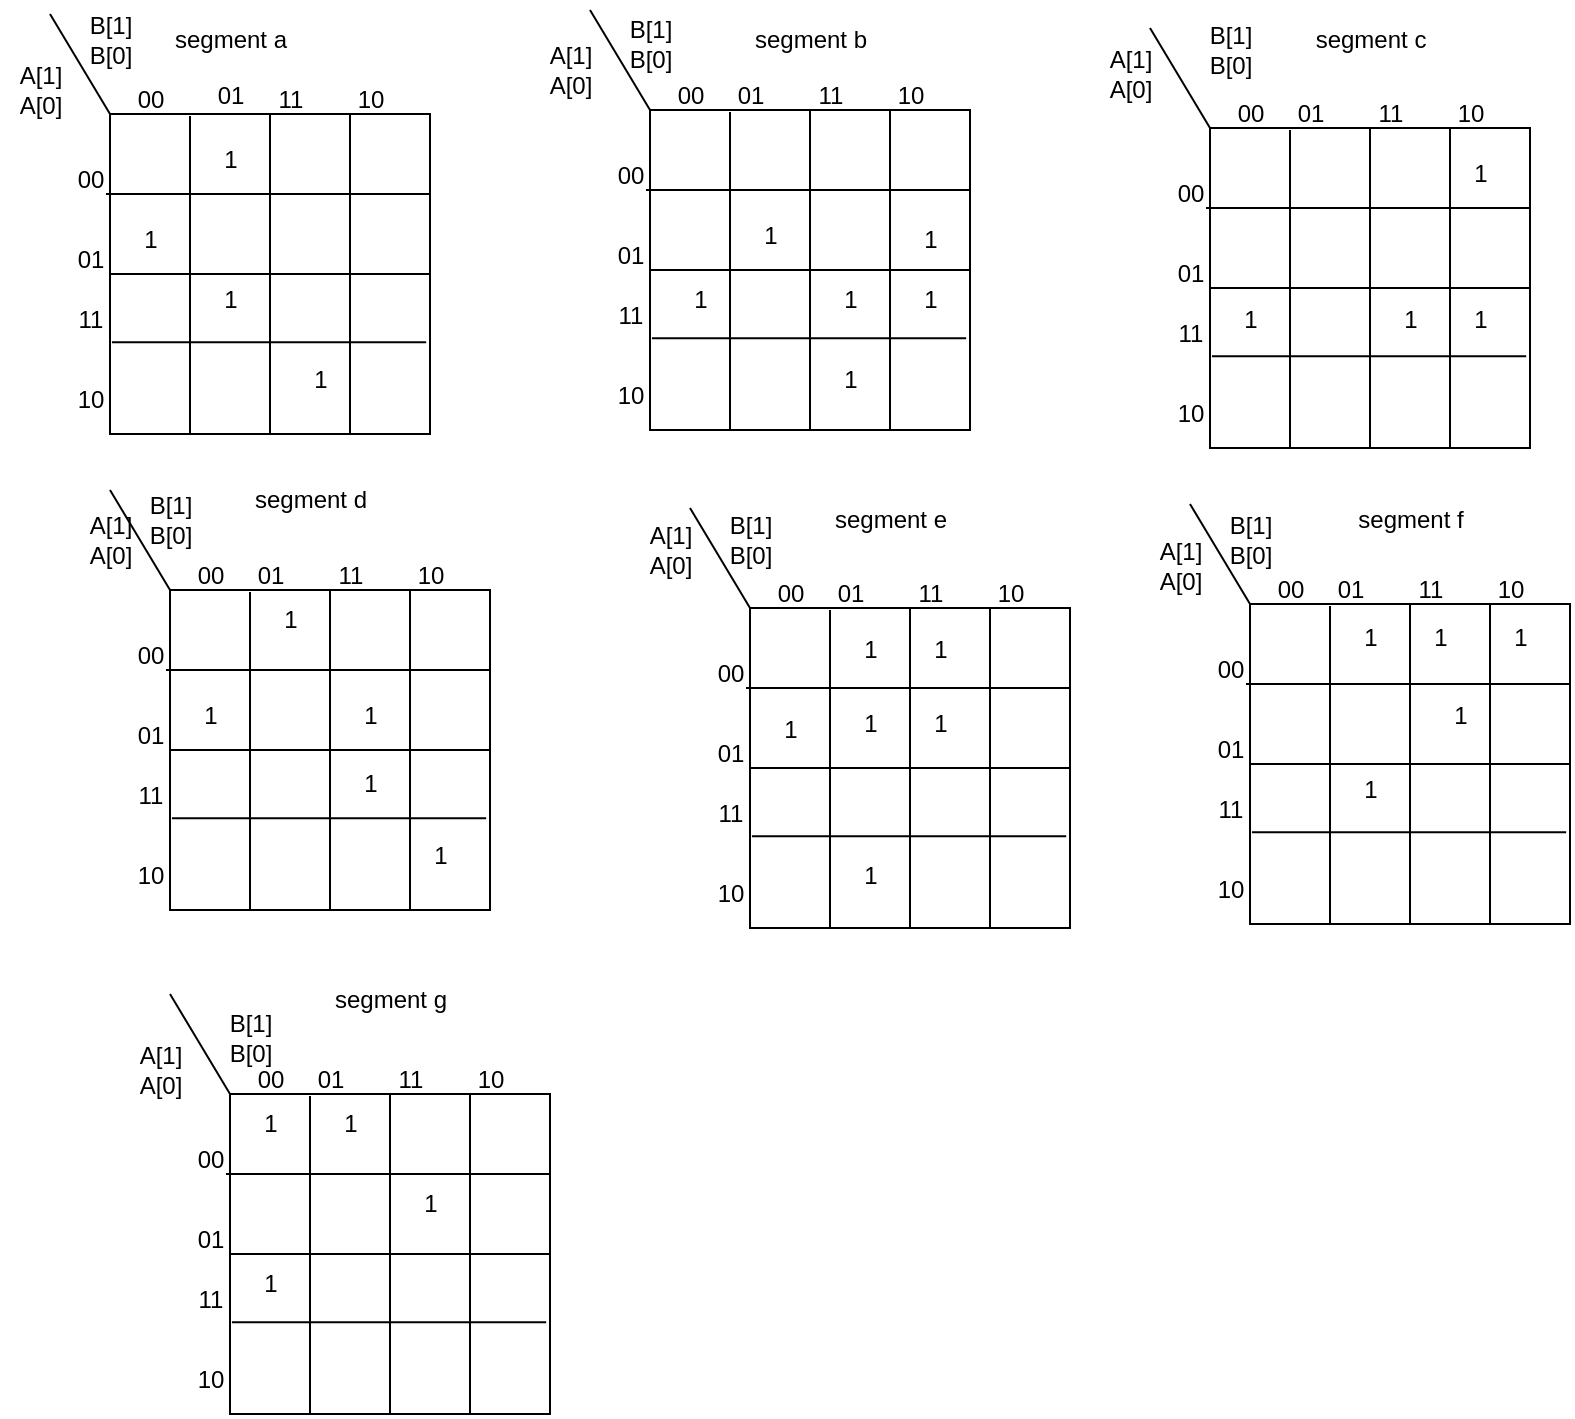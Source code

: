 <mxfile version="26.0.16">
  <diagram name="Page-1" id="uia0H3ehmADb5V8uRqok">
    <mxGraphModel grid="1" page="1" gridSize="10" guides="1" tooltips="1" connect="1" arrows="1" fold="1" pageScale="1" pageWidth="850" pageHeight="1100" math="0" shadow="0">
      <root>
        <mxCell id="0" />
        <mxCell id="1" parent="0" />
        <mxCell id="_Uz8rMzAMLqi7l_KZJHt-1" value="" style="whiteSpace=wrap;html=1;aspect=fixed;" vertex="1" parent="1">
          <mxGeometry x="70" y="80" width="160" height="160" as="geometry" />
        </mxCell>
        <mxCell id="_Uz8rMzAMLqi7l_KZJHt-2" value="00" style="text;html=1;align=center;verticalAlign=middle;resizable=0;points=[];autosize=1;strokeColor=none;fillColor=none;" vertex="1" parent="1">
          <mxGeometry x="70" y="58" width="40" height="30" as="geometry" />
        </mxCell>
        <mxCell id="_Uz8rMzAMLqi7l_KZJHt-3" value="01" style="text;html=1;align=center;verticalAlign=middle;resizable=0;points=[];autosize=1;strokeColor=none;fillColor=none;" vertex="1" parent="1">
          <mxGeometry x="110" y="56" width="40" height="30" as="geometry" />
        </mxCell>
        <mxCell id="_Uz8rMzAMLqi7l_KZJHt-4" value="11" style="text;html=1;align=center;verticalAlign=middle;resizable=0;points=[];autosize=1;strokeColor=none;fillColor=none;" vertex="1" parent="1">
          <mxGeometry x="140" y="58" width="40" height="30" as="geometry" />
        </mxCell>
        <mxCell id="_Uz8rMzAMLqi7l_KZJHt-5" value="10" style="text;html=1;align=center;verticalAlign=middle;resizable=0;points=[];autosize=1;strokeColor=none;fillColor=none;" vertex="1" parent="1">
          <mxGeometry x="180" y="58" width="40" height="30" as="geometry" />
        </mxCell>
        <mxCell id="_Uz8rMzAMLqi7l_KZJHt-6" value="00" style="text;html=1;align=center;verticalAlign=middle;resizable=0;points=[];autosize=1;strokeColor=none;fillColor=none;" vertex="1" parent="1">
          <mxGeometry x="40" y="98" width="40" height="30" as="geometry" />
        </mxCell>
        <mxCell id="_Uz8rMzAMLqi7l_KZJHt-7" value="01" style="text;html=1;align=center;verticalAlign=middle;resizable=0;points=[];autosize=1;strokeColor=none;fillColor=none;" vertex="1" parent="1">
          <mxGeometry x="40" y="138" width="40" height="30" as="geometry" />
        </mxCell>
        <mxCell id="_Uz8rMzAMLqi7l_KZJHt-8" value="11" style="text;html=1;align=center;verticalAlign=middle;resizable=0;points=[];autosize=1;strokeColor=none;fillColor=none;" vertex="1" parent="1">
          <mxGeometry x="40" y="168" width="40" height="30" as="geometry" />
        </mxCell>
        <mxCell id="_Uz8rMzAMLqi7l_KZJHt-9" value="10" style="text;html=1;align=center;verticalAlign=middle;resizable=0;points=[];autosize=1;strokeColor=none;fillColor=none;" vertex="1" parent="1">
          <mxGeometry x="40" y="208" width="40" height="30" as="geometry" />
        </mxCell>
        <mxCell id="_Uz8rMzAMLqi7l_KZJHt-10" value="" style="endArrow=none;html=1;strokeWidth=1;rounded=0;fontFamily=Helvetica;fontSize=12;fontColor=default;fontStyle=1;" edge="1" parent="1">
          <mxGeometry width="100" relative="1" as="geometry">
            <mxPoint x="68" y="120" as="sourcePoint" />
            <mxPoint x="230" y="120" as="targetPoint" />
          </mxGeometry>
        </mxCell>
        <mxCell id="_Uz8rMzAMLqi7l_KZJHt-11" value="" style="endArrow=none;html=1;strokeWidth=1;rounded=0;fontFamily=Helvetica;fontSize=12;fontColor=default;fontStyle=1;exitX=0.75;exitY=0.733;exitDx=0;exitDy=0;exitPerimeter=0;" edge="1" parent="1" source="_Uz8rMzAMLqi7l_KZJHt-7">
          <mxGeometry width="100" relative="1" as="geometry">
            <mxPoint x="140" y="165" as="sourcePoint" />
            <mxPoint x="230" y="160" as="targetPoint" />
          </mxGeometry>
        </mxCell>
        <mxCell id="_Uz8rMzAMLqi7l_KZJHt-12" value="" style="endArrow=none;html=1;strokeWidth=1;rounded=0;fontFamily=Helvetica;fontSize=12;fontColor=default;fontStyle=1;exitX=0.006;exitY=0.713;exitDx=0;exitDy=0;exitPerimeter=0;entryX=0.988;entryY=0.713;entryDx=0;entryDy=0;entryPerimeter=0;" edge="1" parent="1" source="_Uz8rMzAMLqi7l_KZJHt-1" target="_Uz8rMzAMLqi7l_KZJHt-1">
          <mxGeometry width="100" relative="1" as="geometry">
            <mxPoint x="150" y="175" as="sourcePoint" />
            <mxPoint x="665" y="173" as="targetPoint" />
          </mxGeometry>
        </mxCell>
        <mxCell id="_Uz8rMzAMLqi7l_KZJHt-13" value="" style="endArrow=none;html=1;strokeWidth=1;rounded=0;fontFamily=Helvetica;fontSize=12;fontColor=default;fontStyle=1;entryX=0.25;entryY=1;entryDx=0;entryDy=0;" edge="1" parent="1" target="_Uz8rMzAMLqi7l_KZJHt-1">
          <mxGeometry width="100" relative="1" as="geometry">
            <mxPoint x="110" y="81" as="sourcePoint" />
            <mxPoint x="675" y="183" as="targetPoint" />
          </mxGeometry>
        </mxCell>
        <mxCell id="_Uz8rMzAMLqi7l_KZJHt-14" value="" style="endArrow=none;html=1;strokeWidth=1;rounded=0;fontFamily=Helvetica;fontSize=12;fontColor=default;fontStyle=1;entryX=0.5;entryY=1;entryDx=0;entryDy=0;" edge="1" parent="1" target="_Uz8rMzAMLqi7l_KZJHt-1">
          <mxGeometry width="100" relative="1" as="geometry">
            <mxPoint x="150" y="80" as="sourcePoint" />
            <mxPoint x="685" y="193" as="targetPoint" />
          </mxGeometry>
        </mxCell>
        <mxCell id="_Uz8rMzAMLqi7l_KZJHt-15" value="" style="endArrow=none;html=1;strokeWidth=1;rounded=0;fontFamily=Helvetica;fontSize=12;fontColor=default;fontStyle=1;entryX=0.75;entryY=1;entryDx=0;entryDy=0;" edge="1" parent="1" target="_Uz8rMzAMLqi7l_KZJHt-1">
          <mxGeometry width="100" relative="1" as="geometry">
            <mxPoint x="190" y="80" as="sourcePoint" />
            <mxPoint x="695" y="203" as="targetPoint" />
          </mxGeometry>
        </mxCell>
        <mxCell id="_Uz8rMzAMLqi7l_KZJHt-16" value="" style="endArrow=none;html=1;strokeWidth=1;rounded=0;fontFamily=Helvetica;fontSize=12;fontColor=default;fontStyle=1;" edge="1" parent="1">
          <mxGeometry width="100" relative="1" as="geometry">
            <mxPoint x="40" y="30" as="sourcePoint" />
            <mxPoint x="70" y="80" as="targetPoint" />
          </mxGeometry>
        </mxCell>
        <mxCell id="_Uz8rMzAMLqi7l_KZJHt-17" value="A[1]&lt;div&gt;A[0]&lt;/div&gt;" style="text;html=1;align=center;verticalAlign=middle;resizable=0;points=[];autosize=1;strokeColor=none;fillColor=none;" vertex="1" parent="1">
          <mxGeometry x="15" y="48" width="40" height="40" as="geometry" />
        </mxCell>
        <mxCell id="_Uz8rMzAMLqi7l_KZJHt-18" value="B[1]&lt;div&gt;B[0]&lt;/div&gt;" style="text;html=1;align=center;verticalAlign=middle;resizable=0;points=[];autosize=1;strokeColor=none;fillColor=none;" vertex="1" parent="1">
          <mxGeometry x="50" y="23" width="40" height="40" as="geometry" />
        </mxCell>
        <mxCell id="_Uz8rMzAMLqi7l_KZJHt-19" value="" style="whiteSpace=wrap;html=1;aspect=fixed;" vertex="1" parent="1">
          <mxGeometry x="340" y="78" width="160" height="160" as="geometry" />
        </mxCell>
        <mxCell id="_Uz8rMzAMLqi7l_KZJHt-20" value="00" style="text;html=1;align=center;verticalAlign=middle;resizable=0;points=[];autosize=1;strokeColor=none;fillColor=none;" vertex="1" parent="1">
          <mxGeometry x="340" y="56" width="40" height="30" as="geometry" />
        </mxCell>
        <mxCell id="_Uz8rMzAMLqi7l_KZJHt-21" value="01" style="text;html=1;align=center;verticalAlign=middle;resizable=0;points=[];autosize=1;strokeColor=none;fillColor=none;" vertex="1" parent="1">
          <mxGeometry x="370" y="56" width="40" height="30" as="geometry" />
        </mxCell>
        <mxCell id="_Uz8rMzAMLqi7l_KZJHt-22" value="11" style="text;html=1;align=center;verticalAlign=middle;resizable=0;points=[];autosize=1;strokeColor=none;fillColor=none;" vertex="1" parent="1">
          <mxGeometry x="410" y="56" width="40" height="30" as="geometry" />
        </mxCell>
        <mxCell id="_Uz8rMzAMLqi7l_KZJHt-23" value="10" style="text;html=1;align=center;verticalAlign=middle;resizable=0;points=[];autosize=1;strokeColor=none;fillColor=none;" vertex="1" parent="1">
          <mxGeometry x="450" y="56" width="40" height="30" as="geometry" />
        </mxCell>
        <mxCell id="_Uz8rMzAMLqi7l_KZJHt-24" value="00" style="text;html=1;align=center;verticalAlign=middle;resizable=0;points=[];autosize=1;strokeColor=none;fillColor=none;" vertex="1" parent="1">
          <mxGeometry x="310" y="96" width="40" height="30" as="geometry" />
        </mxCell>
        <mxCell id="_Uz8rMzAMLqi7l_KZJHt-25" value="01" style="text;html=1;align=center;verticalAlign=middle;resizable=0;points=[];autosize=1;strokeColor=none;fillColor=none;" vertex="1" parent="1">
          <mxGeometry x="310" y="136" width="40" height="30" as="geometry" />
        </mxCell>
        <mxCell id="_Uz8rMzAMLqi7l_KZJHt-26" value="11" style="text;html=1;align=center;verticalAlign=middle;resizable=0;points=[];autosize=1;strokeColor=none;fillColor=none;" vertex="1" parent="1">
          <mxGeometry x="310" y="166" width="40" height="30" as="geometry" />
        </mxCell>
        <mxCell id="_Uz8rMzAMLqi7l_KZJHt-27" value="10" style="text;html=1;align=center;verticalAlign=middle;resizable=0;points=[];autosize=1;strokeColor=none;fillColor=none;" vertex="1" parent="1">
          <mxGeometry x="310" y="206" width="40" height="30" as="geometry" />
        </mxCell>
        <mxCell id="_Uz8rMzAMLqi7l_KZJHt-28" value="" style="endArrow=none;html=1;strokeWidth=1;rounded=0;fontFamily=Helvetica;fontSize=12;fontColor=default;fontStyle=1;" edge="1" parent="1">
          <mxGeometry width="100" relative="1" as="geometry">
            <mxPoint x="338" y="118" as="sourcePoint" />
            <mxPoint x="500" y="118" as="targetPoint" />
          </mxGeometry>
        </mxCell>
        <mxCell id="_Uz8rMzAMLqi7l_KZJHt-29" value="" style="endArrow=none;html=1;strokeWidth=1;rounded=0;fontFamily=Helvetica;fontSize=12;fontColor=default;fontStyle=1;exitX=0.75;exitY=0.733;exitDx=0;exitDy=0;exitPerimeter=0;" edge="1" parent="1" source="_Uz8rMzAMLqi7l_KZJHt-25">
          <mxGeometry width="100" relative="1" as="geometry">
            <mxPoint x="410" y="163" as="sourcePoint" />
            <mxPoint x="500" y="158" as="targetPoint" />
          </mxGeometry>
        </mxCell>
        <mxCell id="_Uz8rMzAMLqi7l_KZJHt-30" value="" style="endArrow=none;html=1;strokeWidth=1;rounded=0;fontFamily=Helvetica;fontSize=12;fontColor=default;fontStyle=1;exitX=0.006;exitY=0.713;exitDx=0;exitDy=0;exitPerimeter=0;entryX=0.988;entryY=0.713;entryDx=0;entryDy=0;entryPerimeter=0;" edge="1" parent="1" source="_Uz8rMzAMLqi7l_KZJHt-19" target="_Uz8rMzAMLqi7l_KZJHt-19">
          <mxGeometry width="100" relative="1" as="geometry">
            <mxPoint x="420" y="173" as="sourcePoint" />
            <mxPoint x="935" y="171" as="targetPoint" />
          </mxGeometry>
        </mxCell>
        <mxCell id="_Uz8rMzAMLqi7l_KZJHt-31" value="" style="endArrow=none;html=1;strokeWidth=1;rounded=0;fontFamily=Helvetica;fontSize=12;fontColor=default;fontStyle=1;entryX=0.25;entryY=1;entryDx=0;entryDy=0;" edge="1" parent="1" target="_Uz8rMzAMLqi7l_KZJHt-19">
          <mxGeometry width="100" relative="1" as="geometry">
            <mxPoint x="380" y="79" as="sourcePoint" />
            <mxPoint x="945" y="181" as="targetPoint" />
          </mxGeometry>
        </mxCell>
        <mxCell id="_Uz8rMzAMLqi7l_KZJHt-32" value="" style="endArrow=none;html=1;strokeWidth=1;rounded=0;fontFamily=Helvetica;fontSize=12;fontColor=default;fontStyle=1;entryX=0.5;entryY=1;entryDx=0;entryDy=0;" edge="1" parent="1" target="_Uz8rMzAMLqi7l_KZJHt-19">
          <mxGeometry width="100" relative="1" as="geometry">
            <mxPoint x="420" y="78" as="sourcePoint" />
            <mxPoint x="955" y="191" as="targetPoint" />
          </mxGeometry>
        </mxCell>
        <mxCell id="_Uz8rMzAMLqi7l_KZJHt-33" value="" style="endArrow=none;html=1;strokeWidth=1;rounded=0;fontFamily=Helvetica;fontSize=12;fontColor=default;fontStyle=1;entryX=0.75;entryY=1;entryDx=0;entryDy=0;" edge="1" parent="1" target="_Uz8rMzAMLqi7l_KZJHt-19">
          <mxGeometry width="100" relative="1" as="geometry">
            <mxPoint x="460" y="78" as="sourcePoint" />
            <mxPoint x="965" y="201" as="targetPoint" />
          </mxGeometry>
        </mxCell>
        <mxCell id="_Uz8rMzAMLqi7l_KZJHt-34" value="" style="endArrow=none;html=1;strokeWidth=1;rounded=0;fontFamily=Helvetica;fontSize=12;fontColor=default;fontStyle=1;" edge="1" parent="1">
          <mxGeometry width="100" relative="1" as="geometry">
            <mxPoint x="310" y="28" as="sourcePoint" />
            <mxPoint x="340" y="78" as="targetPoint" />
          </mxGeometry>
        </mxCell>
        <mxCell id="_Uz8rMzAMLqi7l_KZJHt-37" value="" style="whiteSpace=wrap;html=1;aspect=fixed;" vertex="1" parent="1">
          <mxGeometry x="620" y="87" width="160" height="160" as="geometry" />
        </mxCell>
        <mxCell id="_Uz8rMzAMLqi7l_KZJHt-38" value="00" style="text;html=1;align=center;verticalAlign=middle;resizable=0;points=[];autosize=1;strokeColor=none;fillColor=none;" vertex="1" parent="1">
          <mxGeometry x="620" y="65" width="40" height="30" as="geometry" />
        </mxCell>
        <mxCell id="_Uz8rMzAMLqi7l_KZJHt-39" value="01" style="text;html=1;align=center;verticalAlign=middle;resizable=0;points=[];autosize=1;strokeColor=none;fillColor=none;" vertex="1" parent="1">
          <mxGeometry x="650" y="65" width="40" height="30" as="geometry" />
        </mxCell>
        <mxCell id="_Uz8rMzAMLqi7l_KZJHt-40" value="11" style="text;html=1;align=center;verticalAlign=middle;resizable=0;points=[];autosize=1;strokeColor=none;fillColor=none;" vertex="1" parent="1">
          <mxGeometry x="690" y="65" width="40" height="30" as="geometry" />
        </mxCell>
        <mxCell id="_Uz8rMzAMLqi7l_KZJHt-41" value="10" style="text;html=1;align=center;verticalAlign=middle;resizable=0;points=[];autosize=1;strokeColor=none;fillColor=none;" vertex="1" parent="1">
          <mxGeometry x="730" y="65" width="40" height="30" as="geometry" />
        </mxCell>
        <mxCell id="_Uz8rMzAMLqi7l_KZJHt-42" value="00" style="text;html=1;align=center;verticalAlign=middle;resizable=0;points=[];autosize=1;strokeColor=none;fillColor=none;" vertex="1" parent="1">
          <mxGeometry x="590" y="105" width="40" height="30" as="geometry" />
        </mxCell>
        <mxCell id="_Uz8rMzAMLqi7l_KZJHt-43" value="01" style="text;html=1;align=center;verticalAlign=middle;resizable=0;points=[];autosize=1;strokeColor=none;fillColor=none;" vertex="1" parent="1">
          <mxGeometry x="590" y="145" width="40" height="30" as="geometry" />
        </mxCell>
        <mxCell id="_Uz8rMzAMLqi7l_KZJHt-44" value="11" style="text;html=1;align=center;verticalAlign=middle;resizable=0;points=[];autosize=1;strokeColor=none;fillColor=none;" vertex="1" parent="1">
          <mxGeometry x="590" y="175" width="40" height="30" as="geometry" />
        </mxCell>
        <mxCell id="_Uz8rMzAMLqi7l_KZJHt-45" value="10" style="text;html=1;align=center;verticalAlign=middle;resizable=0;points=[];autosize=1;strokeColor=none;fillColor=none;" vertex="1" parent="1">
          <mxGeometry x="590" y="215" width="40" height="30" as="geometry" />
        </mxCell>
        <mxCell id="_Uz8rMzAMLqi7l_KZJHt-46" value="" style="endArrow=none;html=1;strokeWidth=1;rounded=0;fontFamily=Helvetica;fontSize=12;fontColor=default;fontStyle=1;" edge="1" parent="1">
          <mxGeometry width="100" relative="1" as="geometry">
            <mxPoint x="618" y="127" as="sourcePoint" />
            <mxPoint x="780" y="127" as="targetPoint" />
          </mxGeometry>
        </mxCell>
        <mxCell id="_Uz8rMzAMLqi7l_KZJHt-47" value="" style="endArrow=none;html=1;strokeWidth=1;rounded=0;fontFamily=Helvetica;fontSize=12;fontColor=default;fontStyle=1;exitX=0.75;exitY=0.733;exitDx=0;exitDy=0;exitPerimeter=0;" edge="1" parent="1" source="_Uz8rMzAMLqi7l_KZJHt-43">
          <mxGeometry width="100" relative="1" as="geometry">
            <mxPoint x="690" y="172" as="sourcePoint" />
            <mxPoint x="780" y="167" as="targetPoint" />
          </mxGeometry>
        </mxCell>
        <mxCell id="_Uz8rMzAMLqi7l_KZJHt-48" value="" style="endArrow=none;html=1;strokeWidth=1;rounded=0;fontFamily=Helvetica;fontSize=12;fontColor=default;fontStyle=1;exitX=0.006;exitY=0.713;exitDx=0;exitDy=0;exitPerimeter=0;entryX=0.988;entryY=0.713;entryDx=0;entryDy=0;entryPerimeter=0;" edge="1" parent="1" source="_Uz8rMzAMLqi7l_KZJHt-37" target="_Uz8rMzAMLqi7l_KZJHt-37">
          <mxGeometry width="100" relative="1" as="geometry">
            <mxPoint x="700" y="182" as="sourcePoint" />
            <mxPoint x="1215" y="180" as="targetPoint" />
          </mxGeometry>
        </mxCell>
        <mxCell id="_Uz8rMzAMLqi7l_KZJHt-49" value="" style="endArrow=none;html=1;strokeWidth=1;rounded=0;fontFamily=Helvetica;fontSize=12;fontColor=default;fontStyle=1;entryX=0.25;entryY=1;entryDx=0;entryDy=0;" edge="1" parent="1" target="_Uz8rMzAMLqi7l_KZJHt-37">
          <mxGeometry width="100" relative="1" as="geometry">
            <mxPoint x="660" y="88" as="sourcePoint" />
            <mxPoint x="1225" y="190" as="targetPoint" />
          </mxGeometry>
        </mxCell>
        <mxCell id="_Uz8rMzAMLqi7l_KZJHt-50" value="" style="endArrow=none;html=1;strokeWidth=1;rounded=0;fontFamily=Helvetica;fontSize=12;fontColor=default;fontStyle=1;entryX=0.5;entryY=1;entryDx=0;entryDy=0;" edge="1" parent="1" target="_Uz8rMzAMLqi7l_KZJHt-37">
          <mxGeometry width="100" relative="1" as="geometry">
            <mxPoint x="700" y="87" as="sourcePoint" />
            <mxPoint x="1235" y="200" as="targetPoint" />
          </mxGeometry>
        </mxCell>
        <mxCell id="_Uz8rMzAMLqi7l_KZJHt-51" value="" style="endArrow=none;html=1;strokeWidth=1;rounded=0;fontFamily=Helvetica;fontSize=12;fontColor=default;fontStyle=1;entryX=0.75;entryY=1;entryDx=0;entryDy=0;" edge="1" parent="1" target="_Uz8rMzAMLqi7l_KZJHt-37">
          <mxGeometry width="100" relative="1" as="geometry">
            <mxPoint x="740" y="87" as="sourcePoint" />
            <mxPoint x="1245" y="210" as="targetPoint" />
          </mxGeometry>
        </mxCell>
        <mxCell id="_Uz8rMzAMLqi7l_KZJHt-52" value="" style="endArrow=none;html=1;strokeWidth=1;rounded=0;fontFamily=Helvetica;fontSize=12;fontColor=default;fontStyle=1;" edge="1" parent="1">
          <mxGeometry width="100" relative="1" as="geometry">
            <mxPoint x="590" y="37" as="sourcePoint" />
            <mxPoint x="620" y="87" as="targetPoint" />
          </mxGeometry>
        </mxCell>
        <mxCell id="_Uz8rMzAMLqi7l_KZJHt-55" value="" style="whiteSpace=wrap;html=1;aspect=fixed;" vertex="1" parent="1">
          <mxGeometry x="100" y="318" width="160" height="160" as="geometry" />
        </mxCell>
        <mxCell id="_Uz8rMzAMLqi7l_KZJHt-56" value="00" style="text;html=1;align=center;verticalAlign=middle;resizable=0;points=[];autosize=1;strokeColor=none;fillColor=none;" vertex="1" parent="1">
          <mxGeometry x="100" y="296" width="40" height="30" as="geometry" />
        </mxCell>
        <mxCell id="_Uz8rMzAMLqi7l_KZJHt-57" value="01" style="text;html=1;align=center;verticalAlign=middle;resizable=0;points=[];autosize=1;strokeColor=none;fillColor=none;" vertex="1" parent="1">
          <mxGeometry x="130" y="296" width="40" height="30" as="geometry" />
        </mxCell>
        <mxCell id="_Uz8rMzAMLqi7l_KZJHt-58" value="11" style="text;html=1;align=center;verticalAlign=middle;resizable=0;points=[];autosize=1;strokeColor=none;fillColor=none;" vertex="1" parent="1">
          <mxGeometry x="170" y="296" width="40" height="30" as="geometry" />
        </mxCell>
        <mxCell id="_Uz8rMzAMLqi7l_KZJHt-59" value="10" style="text;html=1;align=center;verticalAlign=middle;resizable=0;points=[];autosize=1;strokeColor=none;fillColor=none;" vertex="1" parent="1">
          <mxGeometry x="210" y="296" width="40" height="30" as="geometry" />
        </mxCell>
        <mxCell id="_Uz8rMzAMLqi7l_KZJHt-60" value="00" style="text;html=1;align=center;verticalAlign=middle;resizable=0;points=[];autosize=1;strokeColor=none;fillColor=none;" vertex="1" parent="1">
          <mxGeometry x="70" y="336" width="40" height="30" as="geometry" />
        </mxCell>
        <mxCell id="_Uz8rMzAMLqi7l_KZJHt-61" value="01" style="text;html=1;align=center;verticalAlign=middle;resizable=0;points=[];autosize=1;strokeColor=none;fillColor=none;" vertex="1" parent="1">
          <mxGeometry x="70" y="376" width="40" height="30" as="geometry" />
        </mxCell>
        <mxCell id="_Uz8rMzAMLqi7l_KZJHt-62" value="11" style="text;html=1;align=center;verticalAlign=middle;resizable=0;points=[];autosize=1;strokeColor=none;fillColor=none;" vertex="1" parent="1">
          <mxGeometry x="70" y="406" width="40" height="30" as="geometry" />
        </mxCell>
        <mxCell id="_Uz8rMzAMLqi7l_KZJHt-63" value="10" style="text;html=1;align=center;verticalAlign=middle;resizable=0;points=[];autosize=1;strokeColor=none;fillColor=none;" vertex="1" parent="1">
          <mxGeometry x="70" y="446" width="40" height="30" as="geometry" />
        </mxCell>
        <mxCell id="_Uz8rMzAMLqi7l_KZJHt-64" value="" style="endArrow=none;html=1;strokeWidth=1;rounded=0;fontFamily=Helvetica;fontSize=12;fontColor=default;fontStyle=1;" edge="1" parent="1">
          <mxGeometry width="100" relative="1" as="geometry">
            <mxPoint x="98" y="358" as="sourcePoint" />
            <mxPoint x="260" y="358" as="targetPoint" />
          </mxGeometry>
        </mxCell>
        <mxCell id="_Uz8rMzAMLqi7l_KZJHt-65" value="" style="endArrow=none;html=1;strokeWidth=1;rounded=0;fontFamily=Helvetica;fontSize=12;fontColor=default;fontStyle=1;exitX=0.75;exitY=0.733;exitDx=0;exitDy=0;exitPerimeter=0;" edge="1" parent="1" source="_Uz8rMzAMLqi7l_KZJHt-61">
          <mxGeometry width="100" relative="1" as="geometry">
            <mxPoint x="170" y="403" as="sourcePoint" />
            <mxPoint x="260" y="398" as="targetPoint" />
          </mxGeometry>
        </mxCell>
        <mxCell id="_Uz8rMzAMLqi7l_KZJHt-66" value="" style="endArrow=none;html=1;strokeWidth=1;rounded=0;fontFamily=Helvetica;fontSize=12;fontColor=default;fontStyle=1;exitX=0.006;exitY=0.713;exitDx=0;exitDy=0;exitPerimeter=0;entryX=0.988;entryY=0.713;entryDx=0;entryDy=0;entryPerimeter=0;" edge="1" parent="1" source="_Uz8rMzAMLqi7l_KZJHt-55" target="_Uz8rMzAMLqi7l_KZJHt-55">
          <mxGeometry width="100" relative="1" as="geometry">
            <mxPoint x="180" y="413" as="sourcePoint" />
            <mxPoint x="695" y="411" as="targetPoint" />
          </mxGeometry>
        </mxCell>
        <mxCell id="_Uz8rMzAMLqi7l_KZJHt-67" value="" style="endArrow=none;html=1;strokeWidth=1;rounded=0;fontFamily=Helvetica;fontSize=12;fontColor=default;fontStyle=1;entryX=0.25;entryY=1;entryDx=0;entryDy=0;" edge="1" parent="1" target="_Uz8rMzAMLqi7l_KZJHt-55">
          <mxGeometry width="100" relative="1" as="geometry">
            <mxPoint x="140" y="319" as="sourcePoint" />
            <mxPoint x="705" y="421" as="targetPoint" />
          </mxGeometry>
        </mxCell>
        <mxCell id="_Uz8rMzAMLqi7l_KZJHt-68" value="" style="endArrow=none;html=1;strokeWidth=1;rounded=0;fontFamily=Helvetica;fontSize=12;fontColor=default;fontStyle=1;entryX=0.5;entryY=1;entryDx=0;entryDy=0;" edge="1" parent="1" target="_Uz8rMzAMLqi7l_KZJHt-55">
          <mxGeometry width="100" relative="1" as="geometry">
            <mxPoint x="180" y="318" as="sourcePoint" />
            <mxPoint x="715" y="431" as="targetPoint" />
            <Array as="points">
              <mxPoint x="180" y="418" />
            </Array>
          </mxGeometry>
        </mxCell>
        <mxCell id="_Uz8rMzAMLqi7l_KZJHt-69" value="" style="endArrow=none;html=1;strokeWidth=1;rounded=0;fontFamily=Helvetica;fontSize=12;fontColor=default;fontStyle=1;entryX=0.75;entryY=1;entryDx=0;entryDy=0;" edge="1" parent="1" target="_Uz8rMzAMLqi7l_KZJHt-55">
          <mxGeometry width="100" relative="1" as="geometry">
            <mxPoint x="220" y="318" as="sourcePoint" />
            <mxPoint x="725" y="441" as="targetPoint" />
          </mxGeometry>
        </mxCell>
        <mxCell id="_Uz8rMzAMLqi7l_KZJHt-70" value="" style="endArrow=none;html=1;strokeWidth=1;rounded=0;fontFamily=Helvetica;fontSize=12;fontColor=default;fontStyle=1;" edge="1" parent="1">
          <mxGeometry width="100" relative="1" as="geometry">
            <mxPoint x="70" y="268" as="sourcePoint" />
            <mxPoint x="100" y="318" as="targetPoint" />
          </mxGeometry>
        </mxCell>
        <mxCell id="_Uz8rMzAMLqi7l_KZJHt-73" value="" style="whiteSpace=wrap;html=1;aspect=fixed;" vertex="1" parent="1">
          <mxGeometry x="390" y="327" width="160" height="160" as="geometry" />
        </mxCell>
        <mxCell id="_Uz8rMzAMLqi7l_KZJHt-74" value="00" style="text;html=1;align=center;verticalAlign=middle;resizable=0;points=[];autosize=1;strokeColor=none;fillColor=none;" vertex="1" parent="1">
          <mxGeometry x="390" y="305" width="40" height="30" as="geometry" />
        </mxCell>
        <mxCell id="_Uz8rMzAMLqi7l_KZJHt-75" value="01" style="text;html=1;align=center;verticalAlign=middle;resizable=0;points=[];autosize=1;strokeColor=none;fillColor=none;" vertex="1" parent="1">
          <mxGeometry x="420" y="305" width="40" height="30" as="geometry" />
        </mxCell>
        <mxCell id="_Uz8rMzAMLqi7l_KZJHt-76" value="11" style="text;html=1;align=center;verticalAlign=middle;resizable=0;points=[];autosize=1;strokeColor=none;fillColor=none;" vertex="1" parent="1">
          <mxGeometry x="460" y="305" width="40" height="30" as="geometry" />
        </mxCell>
        <mxCell id="_Uz8rMzAMLqi7l_KZJHt-77" value="10" style="text;html=1;align=center;verticalAlign=middle;resizable=0;points=[];autosize=1;strokeColor=none;fillColor=none;" vertex="1" parent="1">
          <mxGeometry x="500" y="305" width="40" height="30" as="geometry" />
        </mxCell>
        <mxCell id="_Uz8rMzAMLqi7l_KZJHt-78" value="00" style="text;html=1;align=center;verticalAlign=middle;resizable=0;points=[];autosize=1;strokeColor=none;fillColor=none;" vertex="1" parent="1">
          <mxGeometry x="360" y="345" width="40" height="30" as="geometry" />
        </mxCell>
        <mxCell id="_Uz8rMzAMLqi7l_KZJHt-79" value="01" style="text;html=1;align=center;verticalAlign=middle;resizable=0;points=[];autosize=1;strokeColor=none;fillColor=none;" vertex="1" parent="1">
          <mxGeometry x="360" y="385" width="40" height="30" as="geometry" />
        </mxCell>
        <mxCell id="_Uz8rMzAMLqi7l_KZJHt-80" value="11" style="text;html=1;align=center;verticalAlign=middle;resizable=0;points=[];autosize=1;strokeColor=none;fillColor=none;" vertex="1" parent="1">
          <mxGeometry x="360" y="415" width="40" height="30" as="geometry" />
        </mxCell>
        <mxCell id="_Uz8rMzAMLqi7l_KZJHt-81" value="10" style="text;html=1;align=center;verticalAlign=middle;resizable=0;points=[];autosize=1;strokeColor=none;fillColor=none;" vertex="1" parent="1">
          <mxGeometry x="360" y="455" width="40" height="30" as="geometry" />
        </mxCell>
        <mxCell id="_Uz8rMzAMLqi7l_KZJHt-82" value="" style="endArrow=none;html=1;strokeWidth=1;rounded=0;fontFamily=Helvetica;fontSize=12;fontColor=default;fontStyle=1;" edge="1" parent="1">
          <mxGeometry width="100" relative="1" as="geometry">
            <mxPoint x="388" y="367" as="sourcePoint" />
            <mxPoint x="550" y="367" as="targetPoint" />
          </mxGeometry>
        </mxCell>
        <mxCell id="_Uz8rMzAMLqi7l_KZJHt-83" value="" style="endArrow=none;html=1;strokeWidth=1;rounded=0;fontFamily=Helvetica;fontSize=12;fontColor=default;fontStyle=1;exitX=0.75;exitY=0.733;exitDx=0;exitDy=0;exitPerimeter=0;" edge="1" parent="1" source="_Uz8rMzAMLqi7l_KZJHt-79">
          <mxGeometry width="100" relative="1" as="geometry">
            <mxPoint x="460" y="412" as="sourcePoint" />
            <mxPoint x="550" y="407" as="targetPoint" />
          </mxGeometry>
        </mxCell>
        <mxCell id="_Uz8rMzAMLqi7l_KZJHt-84" value="" style="endArrow=none;html=1;strokeWidth=1;rounded=0;fontFamily=Helvetica;fontSize=12;fontColor=default;fontStyle=1;exitX=0.006;exitY=0.713;exitDx=0;exitDy=0;exitPerimeter=0;entryX=0.988;entryY=0.713;entryDx=0;entryDy=0;entryPerimeter=0;" edge="1" parent="1" source="_Uz8rMzAMLqi7l_KZJHt-73" target="_Uz8rMzAMLqi7l_KZJHt-73">
          <mxGeometry width="100" relative="1" as="geometry">
            <mxPoint x="470" y="422" as="sourcePoint" />
            <mxPoint x="985" y="420" as="targetPoint" />
          </mxGeometry>
        </mxCell>
        <mxCell id="_Uz8rMzAMLqi7l_KZJHt-85" value="" style="endArrow=none;html=1;strokeWidth=1;rounded=0;fontFamily=Helvetica;fontSize=12;fontColor=default;fontStyle=1;entryX=0.25;entryY=1;entryDx=0;entryDy=0;" edge="1" parent="1" target="_Uz8rMzAMLqi7l_KZJHt-73">
          <mxGeometry width="100" relative="1" as="geometry">
            <mxPoint x="430" y="328" as="sourcePoint" />
            <mxPoint x="995" y="430" as="targetPoint" />
          </mxGeometry>
        </mxCell>
        <mxCell id="_Uz8rMzAMLqi7l_KZJHt-86" value="" style="endArrow=none;html=1;strokeWidth=1;rounded=0;fontFamily=Helvetica;fontSize=12;fontColor=default;fontStyle=1;entryX=0.5;entryY=1;entryDx=0;entryDy=0;" edge="1" parent="1" target="_Uz8rMzAMLqi7l_KZJHt-73">
          <mxGeometry width="100" relative="1" as="geometry">
            <mxPoint x="470" y="327" as="sourcePoint" />
            <mxPoint x="1005" y="440" as="targetPoint" />
          </mxGeometry>
        </mxCell>
        <mxCell id="_Uz8rMzAMLqi7l_KZJHt-87" value="" style="endArrow=none;html=1;strokeWidth=1;rounded=0;fontFamily=Helvetica;fontSize=12;fontColor=default;fontStyle=1;entryX=0.75;entryY=1;entryDx=0;entryDy=0;" edge="1" parent="1" target="_Uz8rMzAMLqi7l_KZJHt-73">
          <mxGeometry width="100" relative="1" as="geometry">
            <mxPoint x="510" y="327" as="sourcePoint" />
            <mxPoint x="1015" y="450" as="targetPoint" />
          </mxGeometry>
        </mxCell>
        <mxCell id="_Uz8rMzAMLqi7l_KZJHt-88" value="" style="endArrow=none;html=1;strokeWidth=1;rounded=0;fontFamily=Helvetica;fontSize=12;fontColor=default;fontStyle=1;" edge="1" parent="1">
          <mxGeometry width="100" relative="1" as="geometry">
            <mxPoint x="360" y="277" as="sourcePoint" />
            <mxPoint x="390" y="327" as="targetPoint" />
          </mxGeometry>
        </mxCell>
        <mxCell id="_Uz8rMzAMLqi7l_KZJHt-91" value="" style="whiteSpace=wrap;html=1;aspect=fixed;" vertex="1" parent="1">
          <mxGeometry x="640" y="325" width="160" height="160" as="geometry" />
        </mxCell>
        <mxCell id="_Uz8rMzAMLqi7l_KZJHt-92" value="00" style="text;html=1;align=center;verticalAlign=middle;resizable=0;points=[];autosize=1;strokeColor=none;fillColor=none;" vertex="1" parent="1">
          <mxGeometry x="640" y="303" width="40" height="30" as="geometry" />
        </mxCell>
        <mxCell id="_Uz8rMzAMLqi7l_KZJHt-93" value="01" style="text;html=1;align=center;verticalAlign=middle;resizable=0;points=[];autosize=1;strokeColor=none;fillColor=none;" vertex="1" parent="1">
          <mxGeometry x="670" y="303" width="40" height="30" as="geometry" />
        </mxCell>
        <mxCell id="_Uz8rMzAMLqi7l_KZJHt-94" value="11" style="text;html=1;align=center;verticalAlign=middle;resizable=0;points=[];autosize=1;strokeColor=none;fillColor=none;" vertex="1" parent="1">
          <mxGeometry x="710" y="303" width="40" height="30" as="geometry" />
        </mxCell>
        <mxCell id="_Uz8rMzAMLqi7l_KZJHt-95" value="10" style="text;html=1;align=center;verticalAlign=middle;resizable=0;points=[];autosize=1;strokeColor=none;fillColor=none;" vertex="1" parent="1">
          <mxGeometry x="750" y="303" width="40" height="30" as="geometry" />
        </mxCell>
        <mxCell id="_Uz8rMzAMLqi7l_KZJHt-96" value="00" style="text;html=1;align=center;verticalAlign=middle;resizable=0;points=[];autosize=1;strokeColor=none;fillColor=none;" vertex="1" parent="1">
          <mxGeometry x="610" y="343" width="40" height="30" as="geometry" />
        </mxCell>
        <mxCell id="_Uz8rMzAMLqi7l_KZJHt-97" value="01" style="text;html=1;align=center;verticalAlign=middle;resizable=0;points=[];autosize=1;strokeColor=none;fillColor=none;" vertex="1" parent="1">
          <mxGeometry x="610" y="383" width="40" height="30" as="geometry" />
        </mxCell>
        <mxCell id="_Uz8rMzAMLqi7l_KZJHt-98" value="11" style="text;html=1;align=center;verticalAlign=middle;resizable=0;points=[];autosize=1;strokeColor=none;fillColor=none;" vertex="1" parent="1">
          <mxGeometry x="610" y="413" width="40" height="30" as="geometry" />
        </mxCell>
        <mxCell id="_Uz8rMzAMLqi7l_KZJHt-99" value="10" style="text;html=1;align=center;verticalAlign=middle;resizable=0;points=[];autosize=1;strokeColor=none;fillColor=none;" vertex="1" parent="1">
          <mxGeometry x="610" y="453" width="40" height="30" as="geometry" />
        </mxCell>
        <mxCell id="_Uz8rMzAMLqi7l_KZJHt-100" value="" style="endArrow=none;html=1;strokeWidth=1;rounded=0;fontFamily=Helvetica;fontSize=12;fontColor=default;fontStyle=1;" edge="1" parent="1">
          <mxGeometry width="100" relative="1" as="geometry">
            <mxPoint x="638" y="365" as="sourcePoint" />
            <mxPoint x="800" y="365" as="targetPoint" />
          </mxGeometry>
        </mxCell>
        <mxCell id="_Uz8rMzAMLqi7l_KZJHt-101" value="" style="endArrow=none;html=1;strokeWidth=1;rounded=0;fontFamily=Helvetica;fontSize=12;fontColor=default;fontStyle=1;exitX=0.75;exitY=0.733;exitDx=0;exitDy=0;exitPerimeter=0;" edge="1" parent="1" source="_Uz8rMzAMLqi7l_KZJHt-97">
          <mxGeometry width="100" relative="1" as="geometry">
            <mxPoint x="710" y="410" as="sourcePoint" />
            <mxPoint x="800" y="405" as="targetPoint" />
          </mxGeometry>
        </mxCell>
        <mxCell id="_Uz8rMzAMLqi7l_KZJHt-102" value="" style="endArrow=none;html=1;strokeWidth=1;rounded=0;fontFamily=Helvetica;fontSize=12;fontColor=default;fontStyle=1;exitX=0.006;exitY=0.713;exitDx=0;exitDy=0;exitPerimeter=0;entryX=0.988;entryY=0.713;entryDx=0;entryDy=0;entryPerimeter=0;" edge="1" parent="1" source="_Uz8rMzAMLqi7l_KZJHt-91" target="_Uz8rMzAMLqi7l_KZJHt-91">
          <mxGeometry width="100" relative="1" as="geometry">
            <mxPoint x="720" y="420" as="sourcePoint" />
            <mxPoint x="1235" y="418" as="targetPoint" />
          </mxGeometry>
        </mxCell>
        <mxCell id="_Uz8rMzAMLqi7l_KZJHt-103" value="" style="endArrow=none;html=1;strokeWidth=1;rounded=0;fontFamily=Helvetica;fontSize=12;fontColor=default;fontStyle=1;entryX=0.25;entryY=1;entryDx=0;entryDy=0;" edge="1" parent="1" target="_Uz8rMzAMLqi7l_KZJHt-91">
          <mxGeometry width="100" relative="1" as="geometry">
            <mxPoint x="680" y="326" as="sourcePoint" />
            <mxPoint x="1245" y="428" as="targetPoint" />
          </mxGeometry>
        </mxCell>
        <mxCell id="_Uz8rMzAMLqi7l_KZJHt-104" value="" style="endArrow=none;html=1;strokeWidth=1;rounded=0;fontFamily=Helvetica;fontSize=12;fontColor=default;fontStyle=1;entryX=0.5;entryY=1;entryDx=0;entryDy=0;" edge="1" parent="1" target="_Uz8rMzAMLqi7l_KZJHt-91">
          <mxGeometry width="100" relative="1" as="geometry">
            <mxPoint x="720" y="325" as="sourcePoint" />
            <mxPoint x="1255" y="438" as="targetPoint" />
          </mxGeometry>
        </mxCell>
        <mxCell id="_Uz8rMzAMLqi7l_KZJHt-105" value="" style="endArrow=none;html=1;strokeWidth=1;rounded=0;fontFamily=Helvetica;fontSize=12;fontColor=default;fontStyle=1;entryX=0.75;entryY=1;entryDx=0;entryDy=0;" edge="1" parent="1" target="_Uz8rMzAMLqi7l_KZJHt-91">
          <mxGeometry width="100" relative="1" as="geometry">
            <mxPoint x="760" y="325" as="sourcePoint" />
            <mxPoint x="1265" y="448" as="targetPoint" />
          </mxGeometry>
        </mxCell>
        <mxCell id="_Uz8rMzAMLqi7l_KZJHt-106" value="" style="endArrow=none;html=1;strokeWidth=1;rounded=0;fontFamily=Helvetica;fontSize=12;fontColor=default;fontStyle=1;" edge="1" parent="1">
          <mxGeometry width="100" relative="1" as="geometry">
            <mxPoint x="610" y="275" as="sourcePoint" />
            <mxPoint x="640" y="325" as="targetPoint" />
          </mxGeometry>
        </mxCell>
        <mxCell id="_Uz8rMzAMLqi7l_KZJHt-109" value="" style="whiteSpace=wrap;html=1;aspect=fixed;" vertex="1" parent="1">
          <mxGeometry x="130" y="570" width="160" height="160" as="geometry" />
        </mxCell>
        <mxCell id="_Uz8rMzAMLqi7l_KZJHt-110" value="00" style="text;html=1;align=center;verticalAlign=middle;resizable=0;points=[];autosize=1;strokeColor=none;fillColor=none;" vertex="1" parent="1">
          <mxGeometry x="130" y="548" width="40" height="30" as="geometry" />
        </mxCell>
        <mxCell id="_Uz8rMzAMLqi7l_KZJHt-111" value="01" style="text;html=1;align=center;verticalAlign=middle;resizable=0;points=[];autosize=1;strokeColor=none;fillColor=none;" vertex="1" parent="1">
          <mxGeometry x="160" y="548" width="40" height="30" as="geometry" />
        </mxCell>
        <mxCell id="_Uz8rMzAMLqi7l_KZJHt-112" value="11" style="text;html=1;align=center;verticalAlign=middle;resizable=0;points=[];autosize=1;strokeColor=none;fillColor=none;" vertex="1" parent="1">
          <mxGeometry x="200" y="548" width="40" height="30" as="geometry" />
        </mxCell>
        <mxCell id="_Uz8rMzAMLqi7l_KZJHt-113" value="10" style="text;html=1;align=center;verticalAlign=middle;resizable=0;points=[];autosize=1;strokeColor=none;fillColor=none;" vertex="1" parent="1">
          <mxGeometry x="240" y="548" width="40" height="30" as="geometry" />
        </mxCell>
        <mxCell id="_Uz8rMzAMLqi7l_KZJHt-114" value="00" style="text;html=1;align=center;verticalAlign=middle;resizable=0;points=[];autosize=1;strokeColor=none;fillColor=none;" vertex="1" parent="1">
          <mxGeometry x="100" y="588" width="40" height="30" as="geometry" />
        </mxCell>
        <mxCell id="_Uz8rMzAMLqi7l_KZJHt-115" value="01" style="text;html=1;align=center;verticalAlign=middle;resizable=0;points=[];autosize=1;strokeColor=none;fillColor=none;" vertex="1" parent="1">
          <mxGeometry x="100" y="628" width="40" height="30" as="geometry" />
        </mxCell>
        <mxCell id="_Uz8rMzAMLqi7l_KZJHt-116" value="11" style="text;html=1;align=center;verticalAlign=middle;resizable=0;points=[];autosize=1;strokeColor=none;fillColor=none;" vertex="1" parent="1">
          <mxGeometry x="100" y="658" width="40" height="30" as="geometry" />
        </mxCell>
        <mxCell id="_Uz8rMzAMLqi7l_KZJHt-117" value="10" style="text;html=1;align=center;verticalAlign=middle;resizable=0;points=[];autosize=1;strokeColor=none;fillColor=none;" vertex="1" parent="1">
          <mxGeometry x="100" y="698" width="40" height="30" as="geometry" />
        </mxCell>
        <mxCell id="_Uz8rMzAMLqi7l_KZJHt-118" value="" style="endArrow=none;html=1;strokeWidth=1;rounded=0;fontFamily=Helvetica;fontSize=12;fontColor=default;fontStyle=1;" edge="1" parent="1">
          <mxGeometry width="100" relative="1" as="geometry">
            <mxPoint x="128" y="610" as="sourcePoint" />
            <mxPoint x="290" y="610" as="targetPoint" />
          </mxGeometry>
        </mxCell>
        <mxCell id="_Uz8rMzAMLqi7l_KZJHt-119" value="" style="endArrow=none;html=1;strokeWidth=1;rounded=0;fontFamily=Helvetica;fontSize=12;fontColor=default;fontStyle=1;exitX=0.75;exitY=0.733;exitDx=0;exitDy=0;exitPerimeter=0;" edge="1" parent="1" source="_Uz8rMzAMLqi7l_KZJHt-115">
          <mxGeometry width="100" relative="1" as="geometry">
            <mxPoint x="200" y="655" as="sourcePoint" />
            <mxPoint x="290" y="650" as="targetPoint" />
          </mxGeometry>
        </mxCell>
        <mxCell id="_Uz8rMzAMLqi7l_KZJHt-120" value="" style="endArrow=none;html=1;strokeWidth=1;rounded=0;fontFamily=Helvetica;fontSize=12;fontColor=default;fontStyle=1;exitX=0.006;exitY=0.713;exitDx=0;exitDy=0;exitPerimeter=0;entryX=0.988;entryY=0.713;entryDx=0;entryDy=0;entryPerimeter=0;" edge="1" parent="1" source="_Uz8rMzAMLqi7l_KZJHt-109" target="_Uz8rMzAMLqi7l_KZJHt-109">
          <mxGeometry width="100" relative="1" as="geometry">
            <mxPoint x="210" y="665" as="sourcePoint" />
            <mxPoint x="725" y="663" as="targetPoint" />
          </mxGeometry>
        </mxCell>
        <mxCell id="_Uz8rMzAMLqi7l_KZJHt-121" value="" style="endArrow=none;html=1;strokeWidth=1;rounded=0;fontFamily=Helvetica;fontSize=12;fontColor=default;fontStyle=1;entryX=0.25;entryY=1;entryDx=0;entryDy=0;" edge="1" parent="1" target="_Uz8rMzAMLqi7l_KZJHt-109">
          <mxGeometry width="100" relative="1" as="geometry">
            <mxPoint x="170" y="571" as="sourcePoint" />
            <mxPoint x="735" y="673" as="targetPoint" />
          </mxGeometry>
        </mxCell>
        <mxCell id="_Uz8rMzAMLqi7l_KZJHt-122" value="" style="endArrow=none;html=1;strokeWidth=1;rounded=0;fontFamily=Helvetica;fontSize=12;fontColor=default;fontStyle=1;entryX=0.5;entryY=1;entryDx=0;entryDy=0;" edge="1" parent="1" target="_Uz8rMzAMLqi7l_KZJHt-109">
          <mxGeometry width="100" relative="1" as="geometry">
            <mxPoint x="210" y="570" as="sourcePoint" />
            <mxPoint x="745" y="683" as="targetPoint" />
            <Array as="points">
              <mxPoint x="210" y="670" />
            </Array>
          </mxGeometry>
        </mxCell>
        <mxCell id="_Uz8rMzAMLqi7l_KZJHt-123" value="" style="endArrow=none;html=1;strokeWidth=1;rounded=0;fontFamily=Helvetica;fontSize=12;fontColor=default;fontStyle=1;entryX=0.75;entryY=1;entryDx=0;entryDy=0;" edge="1" parent="1" target="_Uz8rMzAMLqi7l_KZJHt-109">
          <mxGeometry width="100" relative="1" as="geometry">
            <mxPoint x="250" y="570" as="sourcePoint" />
            <mxPoint x="755" y="693" as="targetPoint" />
          </mxGeometry>
        </mxCell>
        <mxCell id="_Uz8rMzAMLqi7l_KZJHt-124" value="" style="endArrow=none;html=1;strokeWidth=1;rounded=0;fontFamily=Helvetica;fontSize=12;fontColor=default;fontStyle=1;" edge="1" parent="1">
          <mxGeometry width="100" relative="1" as="geometry">
            <mxPoint x="100" y="520" as="sourcePoint" />
            <mxPoint x="130" y="570" as="targetPoint" />
          </mxGeometry>
        </mxCell>
        <mxCell id="_Uz8rMzAMLqi7l_KZJHt-126" value="B[1]&lt;div&gt;B[0]&lt;/div&gt;" style="text;html=1;align=center;verticalAlign=middle;resizable=0;points=[];autosize=1;strokeColor=none;fillColor=none;" vertex="1" parent="1">
          <mxGeometry x="120" y="522" width="40" height="40" as="geometry" />
        </mxCell>
        <mxCell id="_Uz8rMzAMLqi7l_KZJHt-129" value="1" style="text;html=1;align=center;verticalAlign=middle;resizable=0;points=[];autosize=1;strokeColor=none;fillColor=none;" vertex="1" parent="1">
          <mxGeometry x="115" y="88" width="30" height="30" as="geometry" />
        </mxCell>
        <mxCell id="_Uz8rMzAMLqi7l_KZJHt-130" value="1" style="text;html=1;align=center;verticalAlign=middle;resizable=0;points=[];autosize=1;strokeColor=none;fillColor=none;" vertex="1" parent="1">
          <mxGeometry x="75" y="128" width="30" height="30" as="geometry" />
        </mxCell>
        <mxCell id="_Uz8rMzAMLqi7l_KZJHt-131" value="1" style="text;html=1;align=center;verticalAlign=middle;resizable=0;points=[];autosize=1;strokeColor=none;fillColor=none;" vertex="1" parent="1">
          <mxGeometry x="115" y="158" width="30" height="30" as="geometry" />
        </mxCell>
        <mxCell id="_Uz8rMzAMLqi7l_KZJHt-132" value="1" style="text;html=1;align=center;verticalAlign=middle;resizable=0;points=[];autosize=1;strokeColor=none;fillColor=none;" vertex="1" parent="1">
          <mxGeometry x="160" y="198" width="30" height="30" as="geometry" />
        </mxCell>
        <mxCell id="_Uz8rMzAMLqi7l_KZJHt-147" value="1" style="text;html=1;align=center;verticalAlign=middle;resizable=0;points=[];autosize=1;strokeColor=none;fillColor=none;" vertex="1" parent="1">
          <mxGeometry x="465" y="128" width="30" height="30" as="geometry" />
        </mxCell>
        <mxCell id="_Uz8rMzAMLqi7l_KZJHt-148" value="1" style="text;html=1;align=center;verticalAlign=middle;resizable=0;points=[];autosize=1;strokeColor=none;fillColor=none;" vertex="1" parent="1">
          <mxGeometry x="425" y="198" width="30" height="30" as="geometry" />
        </mxCell>
        <mxCell id="_Uz8rMzAMLqi7l_KZJHt-149" value="1" style="text;html=1;align=center;verticalAlign=middle;resizable=0;points=[];autosize=1;strokeColor=none;fillColor=none;" vertex="1" parent="1">
          <mxGeometry x="385" y="126" width="30" height="30" as="geometry" />
        </mxCell>
        <mxCell id="_Uz8rMzAMLqi7l_KZJHt-150" value="1" style="text;html=1;align=center;verticalAlign=middle;resizable=0;points=[];autosize=1;strokeColor=none;fillColor=none;" vertex="1" parent="1">
          <mxGeometry x="425" y="158" width="30" height="30" as="geometry" />
        </mxCell>
        <mxCell id="_Uz8rMzAMLqi7l_KZJHt-151" value="1" style="text;html=1;align=center;verticalAlign=middle;resizable=0;points=[];autosize=1;strokeColor=none;fillColor=none;" vertex="1" parent="1">
          <mxGeometry x="465" y="158" width="30" height="30" as="geometry" />
        </mxCell>
        <mxCell id="_Uz8rMzAMLqi7l_KZJHt-152" value="1" style="text;html=1;align=center;verticalAlign=middle;resizable=0;points=[];autosize=1;strokeColor=none;fillColor=none;" vertex="1" parent="1">
          <mxGeometry x="350" y="158" width="30" height="30" as="geometry" />
        </mxCell>
        <mxCell id="_Uz8rMzAMLqi7l_KZJHt-153" value="1" style="text;html=1;align=center;verticalAlign=middle;resizable=0;points=[];autosize=1;strokeColor=none;fillColor=none;" vertex="1" parent="1">
          <mxGeometry x="740" y="95" width="30" height="30" as="geometry" />
        </mxCell>
        <mxCell id="_Uz8rMzAMLqi7l_KZJHt-154" value="1" style="text;html=1;align=center;verticalAlign=middle;resizable=0;points=[];autosize=1;strokeColor=none;fillColor=none;" vertex="1" parent="1">
          <mxGeometry x="625" y="168" width="30" height="30" as="geometry" />
        </mxCell>
        <mxCell id="_Uz8rMzAMLqi7l_KZJHt-155" value="1" style="text;html=1;align=center;verticalAlign=middle;resizable=0;points=[];autosize=1;strokeColor=none;fillColor=none;" vertex="1" parent="1">
          <mxGeometry x="705" y="168" width="30" height="30" as="geometry" />
        </mxCell>
        <mxCell id="_Uz8rMzAMLqi7l_KZJHt-156" value="1" style="text;html=1;align=center;verticalAlign=middle;resizable=0;points=[];autosize=1;strokeColor=none;fillColor=none;" vertex="1" parent="1">
          <mxGeometry x="740" y="168" width="30" height="30" as="geometry" />
        </mxCell>
        <mxCell id="_Uz8rMzAMLqi7l_KZJHt-157" value="1" style="text;html=1;align=center;verticalAlign=middle;resizable=0;points=[];autosize=1;strokeColor=none;fillColor=none;" vertex="1" parent="1">
          <mxGeometry x="145" y="318" width="30" height="30" as="geometry" />
        </mxCell>
        <mxCell id="_Uz8rMzAMLqi7l_KZJHt-158" value="1" style="text;html=1;align=center;verticalAlign=middle;resizable=0;points=[];autosize=1;strokeColor=none;fillColor=none;" vertex="1" parent="1">
          <mxGeometry x="105" y="366" width="30" height="30" as="geometry" />
        </mxCell>
        <mxCell id="_Uz8rMzAMLqi7l_KZJHt-159" value="1" style="text;html=1;align=center;verticalAlign=middle;resizable=0;points=[];autosize=1;strokeColor=none;fillColor=none;" vertex="1" parent="1">
          <mxGeometry x="185" y="366" width="30" height="30" as="geometry" />
        </mxCell>
        <mxCell id="_Uz8rMzAMLqi7l_KZJHt-160" value="1" style="text;html=1;align=center;verticalAlign=middle;resizable=0;points=[];autosize=1;strokeColor=none;fillColor=none;" vertex="1" parent="1">
          <mxGeometry x="185" y="400" width="30" height="30" as="geometry" />
        </mxCell>
        <mxCell id="_Uz8rMzAMLqi7l_KZJHt-161" value="1" style="text;html=1;align=center;verticalAlign=middle;resizable=0;points=[];autosize=1;strokeColor=none;fillColor=none;" vertex="1" parent="1">
          <mxGeometry x="220" y="436" width="30" height="30" as="geometry" />
        </mxCell>
        <mxCell id="_Uz8rMzAMLqi7l_KZJHt-162" value="1" style="text;html=1;align=center;verticalAlign=middle;resizable=0;points=[];autosize=1;strokeColor=none;fillColor=none;" vertex="1" parent="1">
          <mxGeometry x="435" y="333" width="30" height="30" as="geometry" />
        </mxCell>
        <mxCell id="_Uz8rMzAMLqi7l_KZJHt-163" value="1" style="text;html=1;align=center;verticalAlign=middle;resizable=0;points=[];autosize=1;strokeColor=none;fillColor=none;" vertex="1" parent="1">
          <mxGeometry x="470" y="333" width="30" height="30" as="geometry" />
        </mxCell>
        <mxCell id="_Uz8rMzAMLqi7l_KZJHt-164" value="1" style="text;html=1;align=center;verticalAlign=middle;resizable=0;points=[];autosize=1;strokeColor=none;fillColor=none;" vertex="1" parent="1">
          <mxGeometry x="395" y="373" width="30" height="30" as="geometry" />
        </mxCell>
        <mxCell id="_Uz8rMzAMLqi7l_KZJHt-165" value="1" style="text;html=1;align=center;verticalAlign=middle;resizable=0;points=[];autosize=1;strokeColor=none;fillColor=none;" vertex="1" parent="1">
          <mxGeometry x="435" y="370" width="30" height="30" as="geometry" />
        </mxCell>
        <mxCell id="_Uz8rMzAMLqi7l_KZJHt-166" value="1" style="text;html=1;align=center;verticalAlign=middle;resizable=0;points=[];autosize=1;strokeColor=none;fillColor=none;" vertex="1" parent="1">
          <mxGeometry x="470" y="370" width="30" height="30" as="geometry" />
        </mxCell>
        <mxCell id="_Uz8rMzAMLqi7l_KZJHt-167" value="1" style="text;html=1;align=center;verticalAlign=middle;resizable=0;points=[];autosize=1;strokeColor=none;fillColor=none;" vertex="1" parent="1">
          <mxGeometry x="435" y="446" width="30" height="30" as="geometry" />
        </mxCell>
        <mxCell id="_Uz8rMzAMLqi7l_KZJHt-168" value="1" style="text;html=1;align=center;verticalAlign=middle;resizable=0;points=[];autosize=1;strokeColor=none;fillColor=none;" vertex="1" parent="1">
          <mxGeometry x="685" y="327" width="30" height="30" as="geometry" />
        </mxCell>
        <mxCell id="_Uz8rMzAMLqi7l_KZJHt-169" value="1" style="text;html=1;align=center;verticalAlign=middle;resizable=0;points=[];autosize=1;strokeColor=none;fillColor=none;" vertex="1" parent="1">
          <mxGeometry x="730" y="366" width="30" height="30" as="geometry" />
        </mxCell>
        <mxCell id="_Uz8rMzAMLqi7l_KZJHt-170" value="1" style="text;html=1;align=center;verticalAlign=middle;resizable=0;points=[];autosize=1;strokeColor=none;fillColor=none;" vertex="1" parent="1">
          <mxGeometry x="720" y="327" width="30" height="30" as="geometry" />
        </mxCell>
        <mxCell id="_Uz8rMzAMLqi7l_KZJHt-171" value="1" style="text;html=1;align=center;verticalAlign=middle;resizable=0;points=[];autosize=1;strokeColor=none;fillColor=none;" vertex="1" parent="1">
          <mxGeometry x="760" y="327" width="30" height="30" as="geometry" />
        </mxCell>
        <mxCell id="_Uz8rMzAMLqi7l_KZJHt-172" value="1" style="text;html=1;align=center;verticalAlign=middle;resizable=0;points=[];autosize=1;strokeColor=none;fillColor=none;" vertex="1" parent="1">
          <mxGeometry x="685" y="403" width="30" height="30" as="geometry" />
        </mxCell>
        <mxCell id="_Uz8rMzAMLqi7l_KZJHt-173" value="1" style="text;html=1;align=center;verticalAlign=middle;resizable=0;points=[];autosize=1;strokeColor=none;fillColor=none;" vertex="1" parent="1">
          <mxGeometry x="135" y="570" width="30" height="30" as="geometry" />
        </mxCell>
        <mxCell id="_Uz8rMzAMLqi7l_KZJHt-174" value="1" style="text;html=1;align=center;verticalAlign=middle;resizable=0;points=[];autosize=1;strokeColor=none;fillColor=none;" vertex="1" parent="1">
          <mxGeometry x="175" y="570" width="30" height="30" as="geometry" />
        </mxCell>
        <mxCell id="_Uz8rMzAMLqi7l_KZJHt-175" value="1" style="text;html=1;align=center;verticalAlign=middle;resizable=0;points=[];autosize=1;strokeColor=none;fillColor=none;" vertex="1" parent="1">
          <mxGeometry x="215" y="610" width="30" height="30" as="geometry" />
        </mxCell>
        <mxCell id="_Uz8rMzAMLqi7l_KZJHt-176" value="1" style="text;html=1;align=center;verticalAlign=middle;resizable=0;points=[];autosize=1;strokeColor=none;fillColor=none;" vertex="1" parent="1">
          <mxGeometry x="135" y="650" width="30" height="30" as="geometry" />
        </mxCell>
        <mxCell id="_Uz8rMzAMLqi7l_KZJHt-177" value="segment g" style="text;html=1;align=center;verticalAlign=middle;resizable=0;points=[];autosize=1;strokeColor=none;fillColor=none;" vertex="1" parent="1">
          <mxGeometry x="170" y="508" width="80" height="30" as="geometry" />
        </mxCell>
        <mxCell id="_Uz8rMzAMLqi7l_KZJHt-179" value="segment f" style="text;html=1;align=center;verticalAlign=middle;resizable=0;points=[];autosize=1;strokeColor=none;fillColor=none;" vertex="1" parent="1">
          <mxGeometry x="680" y="268" width="80" height="30" as="geometry" />
        </mxCell>
        <mxCell id="_Uz8rMzAMLqi7l_KZJHt-180" value="segment e" style="text;html=1;align=center;verticalAlign=middle;resizable=0;points=[];autosize=1;strokeColor=none;fillColor=none;" vertex="1" parent="1">
          <mxGeometry x="420" y="268" width="80" height="30" as="geometry" />
        </mxCell>
        <mxCell id="_Uz8rMzAMLqi7l_KZJHt-181" value="segment d" style="text;html=1;align=center;verticalAlign=middle;resizable=0;points=[];autosize=1;strokeColor=none;fillColor=none;" vertex="1" parent="1">
          <mxGeometry x="130" y="258" width="80" height="30" as="geometry" />
        </mxCell>
        <mxCell id="_Uz8rMzAMLqi7l_KZJHt-182" value="segment c" style="text;html=1;align=center;verticalAlign=middle;resizable=0;points=[];autosize=1;strokeColor=none;fillColor=none;" vertex="1" parent="1">
          <mxGeometry x="660" y="28" width="80" height="30" as="geometry" />
        </mxCell>
        <mxCell id="_Uz8rMzAMLqi7l_KZJHt-183" value="segment b" style="text;html=1;align=center;verticalAlign=middle;resizable=0;points=[];autosize=1;strokeColor=none;fillColor=none;" vertex="1" parent="1">
          <mxGeometry x="380" y="28" width="80" height="30" as="geometry" />
        </mxCell>
        <mxCell id="_Uz8rMzAMLqi7l_KZJHt-184" value="segment a" style="text;html=1;align=center;verticalAlign=middle;resizable=0;points=[];autosize=1;strokeColor=none;fillColor=none;" vertex="1" parent="1">
          <mxGeometry x="90" y="28" width="80" height="30" as="geometry" />
        </mxCell>
        <mxCell id="n2GnX_LdfrLyNSMf9NtC-3" value="A[1]&lt;div&gt;A[0]&lt;/div&gt;" style="text;html=1;align=center;verticalAlign=middle;resizable=0;points=[];autosize=1;strokeColor=none;fillColor=none;" vertex="1" parent="1">
          <mxGeometry x="280" y="38" width="40" height="40" as="geometry" />
        </mxCell>
        <mxCell id="n2GnX_LdfrLyNSMf9NtC-4" value="A[1]&lt;div&gt;A[0]&lt;/div&gt;" style="text;html=1;align=center;verticalAlign=middle;resizable=0;points=[];autosize=1;strokeColor=none;fillColor=none;" vertex="1" parent="1">
          <mxGeometry x="50" y="273" width="40" height="40" as="geometry" />
        </mxCell>
        <mxCell id="n2GnX_LdfrLyNSMf9NtC-5" value="A[1]&lt;div&gt;A[0]&lt;/div&gt;" style="text;html=1;align=center;verticalAlign=middle;resizable=0;points=[];autosize=1;strokeColor=none;fillColor=none;" vertex="1" parent="1">
          <mxGeometry x="330" y="278" width="40" height="40" as="geometry" />
        </mxCell>
        <mxCell id="n2GnX_LdfrLyNSMf9NtC-6" value="A[1]&lt;div&gt;A[0]&lt;/div&gt;" style="text;html=1;align=center;verticalAlign=middle;resizable=0;points=[];autosize=1;strokeColor=none;fillColor=none;" vertex="1" parent="1">
          <mxGeometry x="560" y="40" width="40" height="40" as="geometry" />
        </mxCell>
        <mxCell id="n2GnX_LdfrLyNSMf9NtC-7" value="A[1]&lt;div&gt;A[0]&lt;/div&gt;" style="text;html=1;align=center;verticalAlign=middle;resizable=0;points=[];autosize=1;strokeColor=none;fillColor=none;" vertex="1" parent="1">
          <mxGeometry x="585" y="286" width="40" height="40" as="geometry" />
        </mxCell>
        <mxCell id="n2GnX_LdfrLyNSMf9NtC-8" value="A[1]&lt;div&gt;A[0]&lt;/div&gt;" style="text;html=1;align=center;verticalAlign=middle;resizable=0;points=[];autosize=1;strokeColor=none;fillColor=none;" vertex="1" parent="1">
          <mxGeometry x="75" y="538" width="40" height="40" as="geometry" />
        </mxCell>
        <mxCell id="n2GnX_LdfrLyNSMf9NtC-9" value="B[1]&lt;div&gt;B[0]&lt;/div&gt;" style="text;html=1;align=center;verticalAlign=middle;resizable=0;points=[];autosize=1;strokeColor=none;fillColor=none;" vertex="1" parent="1">
          <mxGeometry x="80" y="263" width="40" height="40" as="geometry" />
        </mxCell>
        <mxCell id="n2GnX_LdfrLyNSMf9NtC-10" value="B[1]&lt;div&gt;B[0]&lt;/div&gt;" style="text;html=1;align=center;verticalAlign=middle;resizable=0;points=[];autosize=1;strokeColor=none;fillColor=none;" vertex="1" parent="1">
          <mxGeometry x="370" y="273" width="40" height="40" as="geometry" />
        </mxCell>
        <mxCell id="n2GnX_LdfrLyNSMf9NtC-11" value="B[1]&lt;div&gt;B[0]&lt;/div&gt;" style="text;html=1;align=center;verticalAlign=middle;resizable=0;points=[];autosize=1;strokeColor=none;fillColor=none;" vertex="1" parent="1">
          <mxGeometry x="620" y="273" width="40" height="40" as="geometry" />
        </mxCell>
        <mxCell id="n2GnX_LdfrLyNSMf9NtC-12" value="B[1]&lt;div&gt;B[0]&lt;/div&gt;" style="text;html=1;align=center;verticalAlign=middle;resizable=0;points=[];autosize=1;strokeColor=none;fillColor=none;" vertex="1" parent="1">
          <mxGeometry x="320" y="25" width="40" height="40" as="geometry" />
        </mxCell>
        <mxCell id="n2GnX_LdfrLyNSMf9NtC-13" value="B[1]&lt;div&gt;B[0]&lt;/div&gt;" style="text;html=1;align=center;verticalAlign=middle;resizable=0;points=[];autosize=1;strokeColor=none;fillColor=none;" vertex="1" parent="1">
          <mxGeometry x="610" y="28" width="40" height="40" as="geometry" />
        </mxCell>
      </root>
    </mxGraphModel>
  </diagram>
</mxfile>
